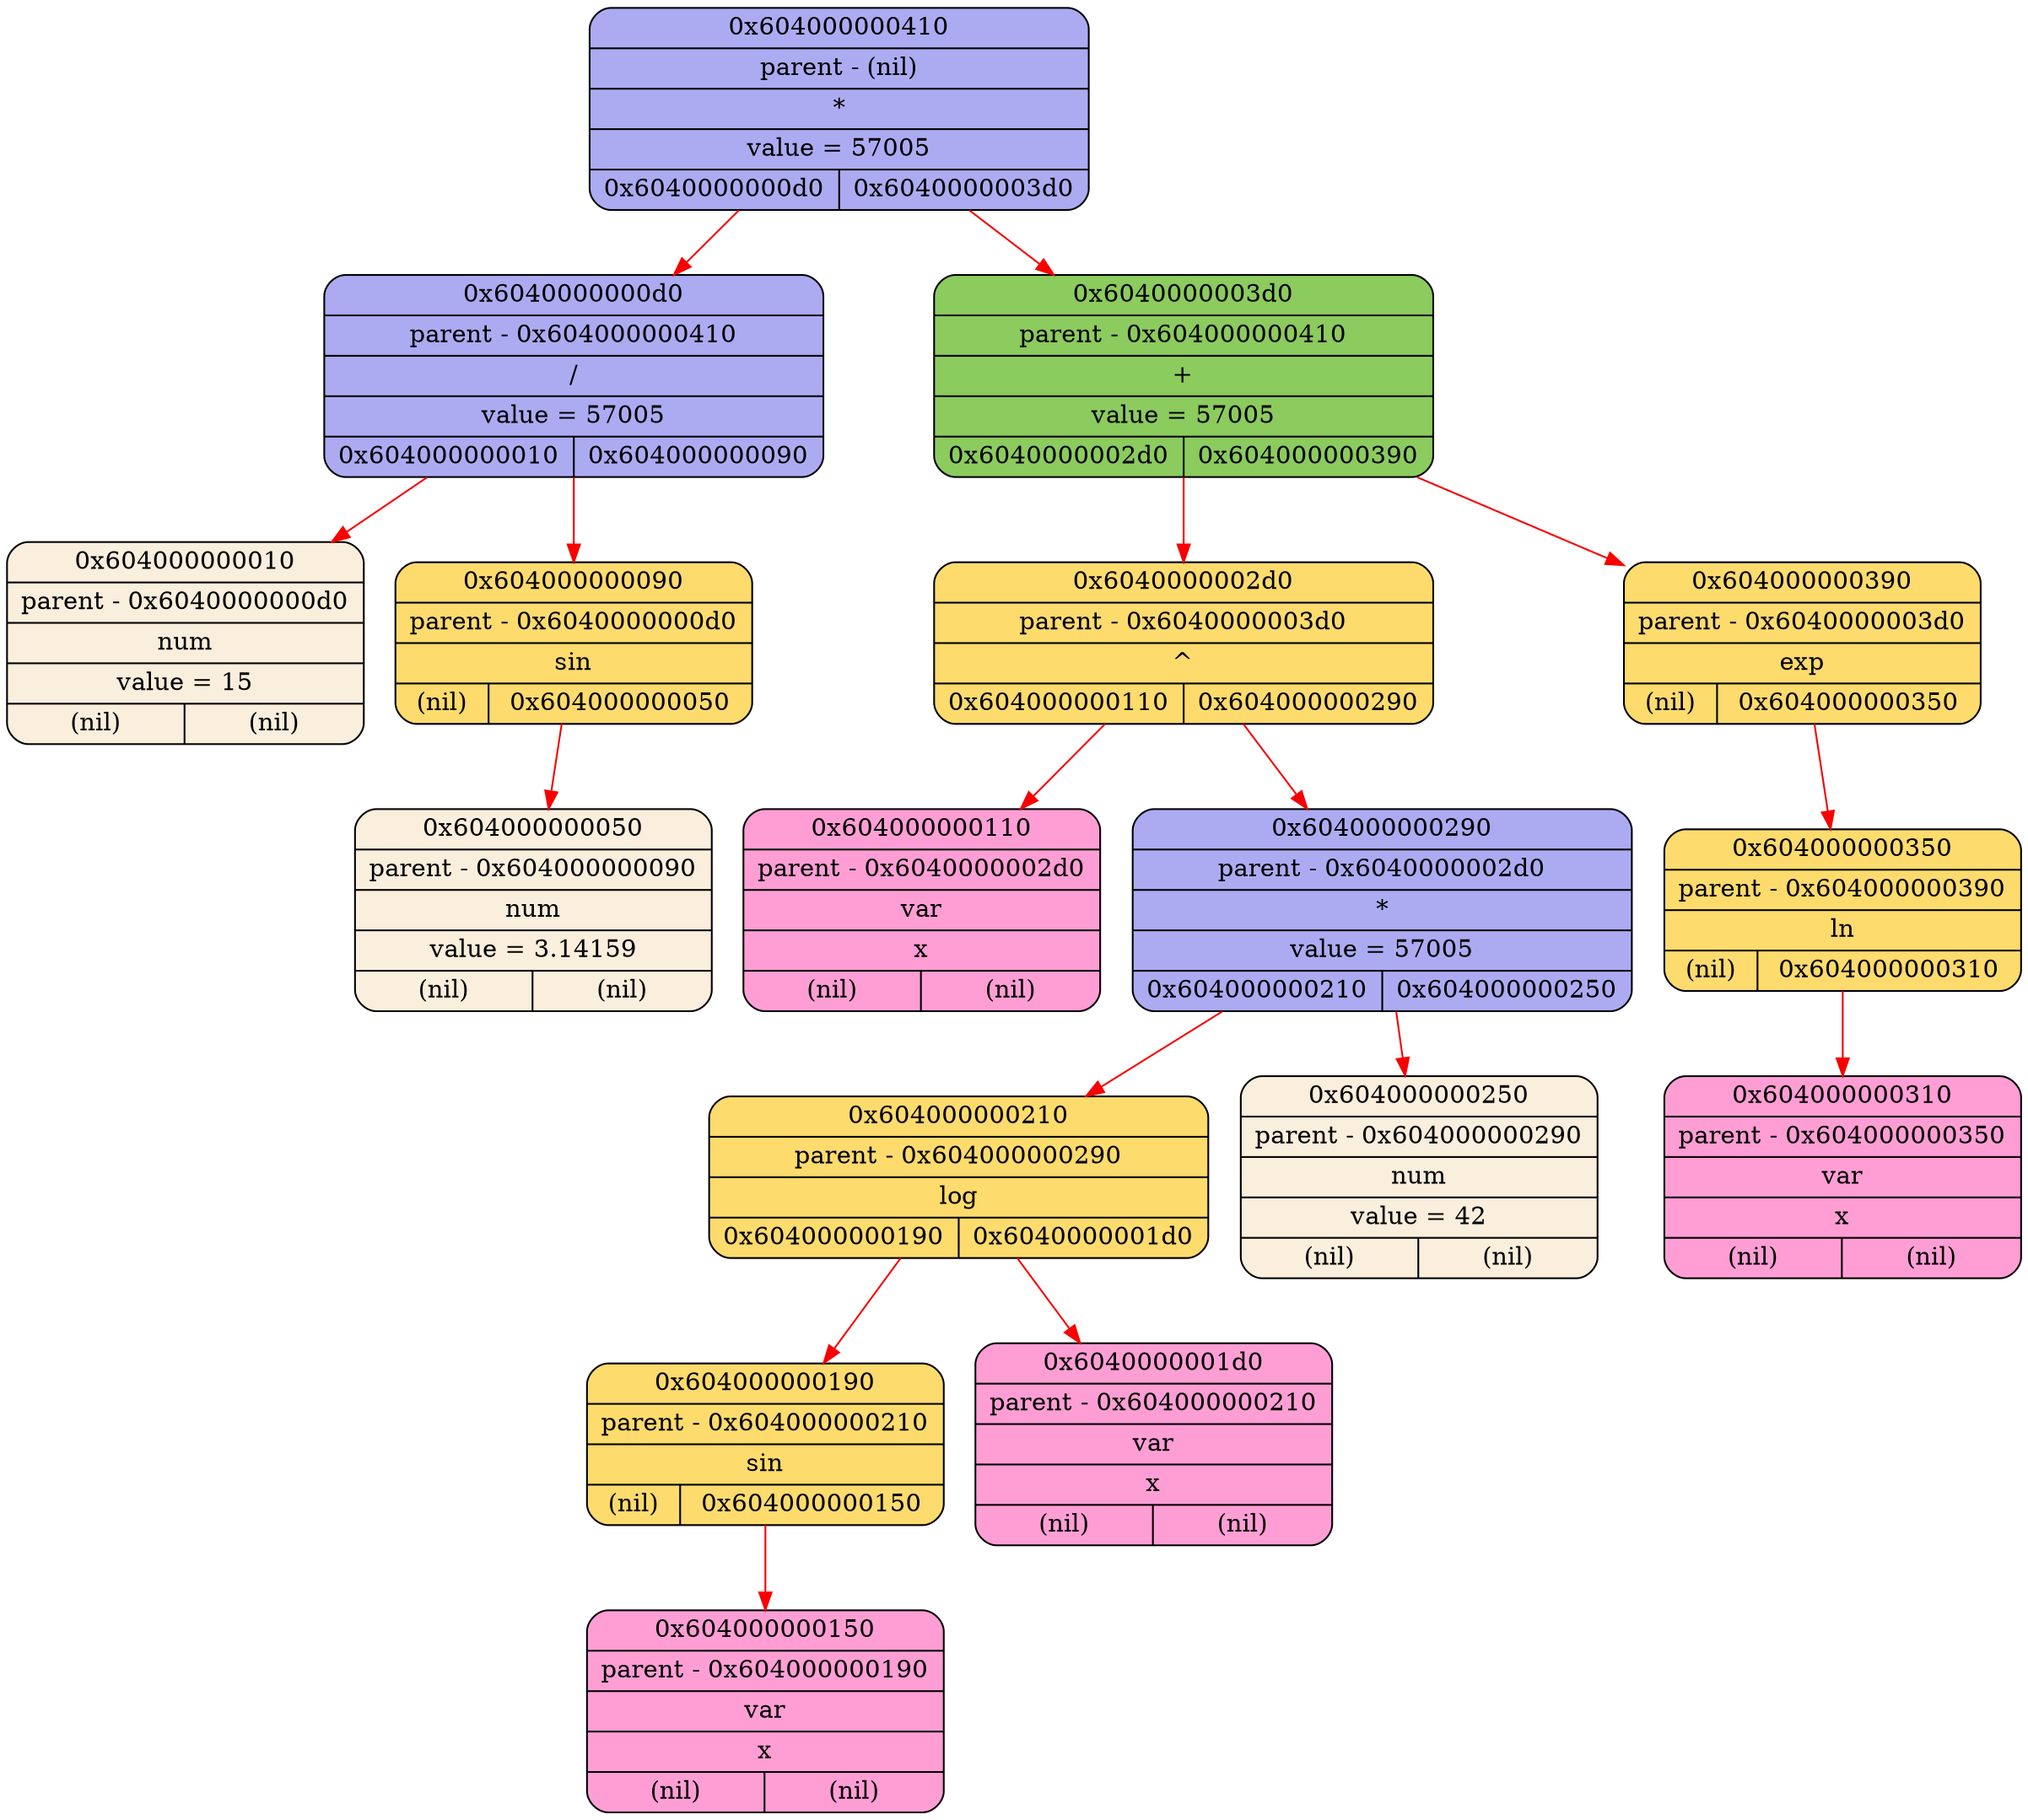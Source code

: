 digraph
{
    node_0x604000000010[shape = Mrecord, label = "{{0x604000000010} | {parent - 0x6040000000d0} | {num} | {value = 15} | {(nil)|(nil)}}", style = "filled", fillcolor = "#FAEEDD"];
    node_0x604000000050[shape = Mrecord, label = "{{0x604000000050} | {parent - 0x604000000090} | {num} | {value = 3.14159} | {(nil)|(nil)}}", style = "filled", fillcolor = "#FAEEDD"];
    node_0x604000000090[shape = Mrecord, label = "{{0x604000000090} | {parent - 0x6040000000d0} | {sin} | {(nil)|0x604000000050}}", style = "filled", fillcolor = "#FDDB6D"];
    node_0x6040000000d0[shape = Mrecord, label = "{{0x6040000000d0} | {parent - 0x604000000410} | {/} | {value = 57005} | {0x604000000010|0x604000000090}}", style = "filled", fillcolor = "#ACABF2"];
    node_0x604000000110[shape = Mrecord, label = "{{0x604000000110} | {parent - 0x6040000002d0} | {var} | {x} | {(nil)|(nil)}}", style = "filled", fillcolor = "#FF9ED5"];
    node_0x604000000150[shape = Mrecord, label = "{{0x604000000150} | {parent - 0x604000000190} | {var} | {x} | {(nil)|(nil)}}", style = "filled", fillcolor = "#FF9ED5"];
    node_0x604000000190[shape = Mrecord, label = "{{0x604000000190} | {parent - 0x604000000210} | {sin} | {(nil)|0x604000000150}}", style = "filled", fillcolor = "#FDDB6D"];
    node_0x6040000001d0[shape = Mrecord, label = "{{0x6040000001d0} | {parent - 0x604000000210} | {var} | {x} | {(nil)|(nil)}}", style = "filled", fillcolor = "#FF9ED5"];
    node_0x604000000210[shape = Mrecord, label = "{{0x604000000210} | {parent - 0x604000000290} | {log} | {0x604000000190|0x6040000001d0}}", style = "filled", fillcolor = "#FDDB6D"];
    node_0x604000000250[shape = Mrecord, label = "{{0x604000000250} | {parent - 0x604000000290} | {num} | {value = 42} | {(nil)|(nil)}}", style = "filled", fillcolor = "#FAEEDD"];
    node_0x604000000290[shape = Mrecord, label = "{{0x604000000290} | {parent - 0x6040000002d0} | {*} | {value = 57005} | {0x604000000210|0x604000000250}}", style = "filled", fillcolor = "#ACABF2"];
    node_0x6040000002d0[shape = Mrecord, label = "{{0x6040000002d0} | {parent - 0x6040000003d0} | {^} | {0x604000000110|0x604000000290}}", style = "filled", fillcolor = "#FDDB6D"];
    node_0x604000000310[shape = Mrecord, label = "{{0x604000000310} | {parent - 0x604000000350} | {var} | {x} | {(nil)|(nil)}}", style = "filled", fillcolor = "#FF9ED5"];
    node_0x604000000350[shape = Mrecord, label = "{{0x604000000350} | {parent - 0x604000000390} | {ln} | {(nil)|0x604000000310}}", style = "filled", fillcolor = "#FDDB6D"];
    node_0x604000000390[shape = Mrecord, label = "{{0x604000000390} | {parent - 0x6040000003d0} | {exp} | {(nil)|0x604000000350}}", style = "filled", fillcolor = "#FDDB6D"];
    node_0x6040000003d0[shape = Mrecord, label = "{{0x6040000003d0} | {parent - 0x604000000410} | {+} | {value = 57005} | {0x6040000002d0|0x604000000390}}", style = "filled", fillcolor = "#8CCB5E"];
    node_0x604000000410[shape = Mrecord, label = "{{0x604000000410} | {parent - (nil)} | {*} | {value = 57005} | {0x6040000000d0|0x6040000003d0}}", style = "filled", fillcolor = "#ACABF2"];
    node_0x604000000410->node_0x6040000000d0 [color = "#F80000"];
    node_0x6040000000d0->node_0x604000000010 [color = "#F80000"];
    node_0x6040000000d0->node_0x604000000090 [color = "#F80000"];
    node_0x604000000090->node_0x604000000050 [color = "#F80000"];
    node_0x604000000410->node_0x6040000003d0 [color = "#F80000"];
    node_0x6040000003d0->node_0x6040000002d0 [color = "#F80000"];
    node_0x6040000002d0->node_0x604000000110 [color = "#F80000"];
    node_0x6040000002d0->node_0x604000000290 [color = "#F80000"];
    node_0x604000000290->node_0x604000000210 [color = "#F80000"];
    node_0x604000000210->node_0x604000000190 [color = "#F80000"];
    node_0x604000000190->node_0x604000000150 [color = "#F80000"];
    node_0x604000000210->node_0x6040000001d0 [color = "#F80000"];
    node_0x604000000290->node_0x604000000250 [color = "#F80000"];
    node_0x6040000003d0->node_0x604000000390 [color = "#F80000"];
    node_0x604000000390->node_0x604000000350 [color = "#F80000"];
    node_0x604000000350->node_0x604000000310 [color = "#F80000"];
}